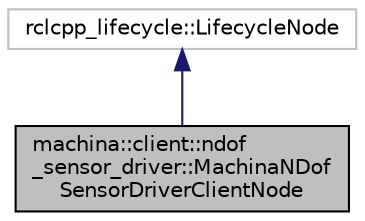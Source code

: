 digraph "machina::client::ndof_sensor_driver::MachinaNDofSensorDriverClientNode"
{
 // LATEX_PDF_SIZE
  edge [fontname="Helvetica",fontsize="10",labelfontname="Helvetica",labelfontsize="10"];
  node [fontname="Helvetica",fontsize="10",shape=record];
  Node1 [label="machina::client::ndof\l_sensor_driver::MachinaNDof\lSensorDriverClientNode",height=0.2,width=0.4,color="black", fillcolor="grey75", style="filled", fontcolor="black",tooltip="Class to handle the client side of the Machina NDof Sensor Driver."];
  Node2 -> Node1 [dir="back",color="midnightblue",fontsize="10",style="solid",fontname="Helvetica"];
  Node2 [label="rclcpp_lifecycle::LifecycleNode",height=0.2,width=0.4,color="grey75", fillcolor="white", style="filled",tooltip=" "];
}
